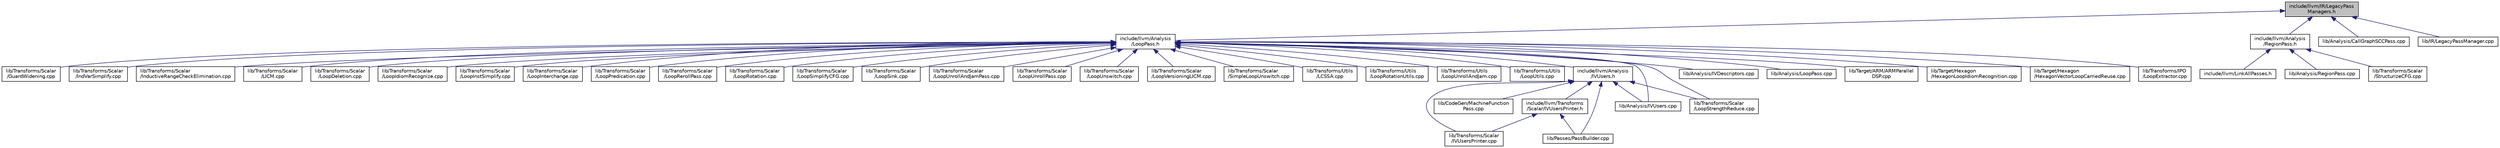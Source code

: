 digraph "include/llvm/IR/LegacyPassManagers.h"
{
 // LATEX_PDF_SIZE
  bgcolor="transparent";
  edge [fontname="Helvetica",fontsize="10",labelfontname="Helvetica",labelfontsize="10"];
  node [fontname="Helvetica",fontsize="10",shape="box"];
  Node1 [label="include/llvm/IR/LegacyPass\lManagers.h",height=0.2,width=0.4,color="black", fillcolor="grey75", style="filled", fontcolor="black",tooltip=" "];
  Node1 -> Node2 [dir="back",color="midnightblue",fontsize="10",style="solid",fontname="Helvetica"];
  Node2 [label="include/llvm/Analysis\l/LoopPass.h",height=0.2,width=0.4,color="black",URL="$LoopPass_8h.html",tooltip=" "];
  Node2 -> Node3 [dir="back",color="midnightblue",fontsize="10",style="solid",fontname="Helvetica"];
  Node3 [label="include/llvm/Analysis\l/IVUsers.h",height=0.2,width=0.4,color="black",URL="$IVUsers_8h.html",tooltip=" "];
  Node3 -> Node4 [dir="back",color="midnightblue",fontsize="10",style="solid",fontname="Helvetica"];
  Node4 [label="include/llvm/Transforms\l/Scalar/IVUsersPrinter.h",height=0.2,width=0.4,color="black",URL="$IVUsersPrinter_8h.html",tooltip=" "];
  Node4 -> Node5 [dir="back",color="midnightblue",fontsize="10",style="solid",fontname="Helvetica"];
  Node5 [label="lib/Passes/PassBuilder.cpp",height=0.2,width=0.4,color="black",URL="$PassBuilder_8cpp.html",tooltip="This file provides the implementation of the PassBuilder based on our static pass registry as well as..."];
  Node4 -> Node6 [dir="back",color="midnightblue",fontsize="10",style="solid",fontname="Helvetica"];
  Node6 [label="lib/Transforms/Scalar\l/IVUsersPrinter.cpp",height=0.2,width=0.4,color="black",URL="$IVUsersPrinter_8cpp.html",tooltip=" "];
  Node3 -> Node7 [dir="back",color="midnightblue",fontsize="10",style="solid",fontname="Helvetica"];
  Node7 [label="lib/Analysis/IVUsers.cpp",height=0.2,width=0.4,color="black",URL="$IVUsers_8cpp.html",tooltip=" "];
  Node3 -> Node8 [dir="back",color="midnightblue",fontsize="10",style="solid",fontname="Helvetica"];
  Node8 [label="lib/CodeGen/MachineFunction\lPass.cpp",height=0.2,width=0.4,color="black",URL="$MachineFunctionPass_8cpp.html",tooltip=" "];
  Node3 -> Node5 [dir="back",color="midnightblue",fontsize="10",style="solid",fontname="Helvetica"];
  Node3 -> Node6 [dir="back",color="midnightblue",fontsize="10",style="solid",fontname="Helvetica"];
  Node3 -> Node9 [dir="back",color="midnightblue",fontsize="10",style="solid",fontname="Helvetica"];
  Node9 [label="lib/Transforms/Scalar\l/LoopStrengthReduce.cpp",height=0.2,width=0.4,color="black",URL="$LoopStrengthReduce_8cpp.html",tooltip=" "];
  Node2 -> Node10 [dir="back",color="midnightblue",fontsize="10",style="solid",fontname="Helvetica"];
  Node10 [label="lib/Analysis/IVDescriptors.cpp",height=0.2,width=0.4,color="black",URL="$IVDescriptors_8cpp.html",tooltip=" "];
  Node2 -> Node7 [dir="back",color="midnightblue",fontsize="10",style="solid",fontname="Helvetica"];
  Node2 -> Node11 [dir="back",color="midnightblue",fontsize="10",style="solid",fontname="Helvetica"];
  Node11 [label="lib/Analysis/LoopPass.cpp",height=0.2,width=0.4,color="black",URL="$LoopPass_8cpp.html",tooltip=" "];
  Node2 -> Node12 [dir="back",color="midnightblue",fontsize="10",style="solid",fontname="Helvetica"];
  Node12 [label="lib/Target/ARM/ARMParallel\lDSP.cpp",height=0.2,width=0.4,color="black",URL="$ARMParallelDSP_8cpp.html",tooltip="Armv6 introduced instructions to perform 32-bit SIMD operations."];
  Node2 -> Node13 [dir="back",color="midnightblue",fontsize="10",style="solid",fontname="Helvetica"];
  Node13 [label="lib/Target/Hexagon\l/HexagonLoopIdiomRecognition.cpp",height=0.2,width=0.4,color="black",URL="$HexagonLoopIdiomRecognition_8cpp.html",tooltip=" "];
  Node2 -> Node14 [dir="back",color="midnightblue",fontsize="10",style="solid",fontname="Helvetica"];
  Node14 [label="lib/Target/Hexagon\l/HexagonVectorLoopCarriedReuse.cpp",height=0.2,width=0.4,color="black",URL="$HexagonVectorLoopCarriedReuse_8cpp.html",tooltip=" "];
  Node2 -> Node15 [dir="back",color="midnightblue",fontsize="10",style="solid",fontname="Helvetica"];
  Node15 [label="lib/Transforms/IPO\l/LoopExtractor.cpp",height=0.2,width=0.4,color="black",URL="$LoopExtractor_8cpp.html",tooltip=" "];
  Node2 -> Node16 [dir="back",color="midnightblue",fontsize="10",style="solid",fontname="Helvetica"];
  Node16 [label="lib/Transforms/Scalar\l/GuardWidening.cpp",height=0.2,width=0.4,color="black",URL="$GuardWidening_8cpp.html",tooltip=" "];
  Node2 -> Node17 [dir="back",color="midnightblue",fontsize="10",style="solid",fontname="Helvetica"];
  Node17 [label="lib/Transforms/Scalar\l/IndVarSimplify.cpp",height=0.2,width=0.4,color="black",URL="$IndVarSimplify_8cpp.html",tooltip=" "];
  Node2 -> Node18 [dir="back",color="midnightblue",fontsize="10",style="solid",fontname="Helvetica"];
  Node18 [label="lib/Transforms/Scalar\l/InductiveRangeCheckElimination.cpp",height=0.2,width=0.4,color="black",URL="$InductiveRangeCheckElimination_8cpp.html",tooltip=" "];
  Node2 -> Node19 [dir="back",color="midnightblue",fontsize="10",style="solid",fontname="Helvetica"];
  Node19 [label="lib/Transforms/Scalar\l/LICM.cpp",height=0.2,width=0.4,color="black",URL="$LICM_8cpp.html",tooltip=" "];
  Node2 -> Node20 [dir="back",color="midnightblue",fontsize="10",style="solid",fontname="Helvetica"];
  Node20 [label="lib/Transforms/Scalar\l/LoopDeletion.cpp",height=0.2,width=0.4,color="black",URL="$LoopDeletion_8cpp.html",tooltip=" "];
  Node2 -> Node21 [dir="back",color="midnightblue",fontsize="10",style="solid",fontname="Helvetica"];
  Node21 [label="lib/Transforms/Scalar\l/LoopIdiomRecognize.cpp",height=0.2,width=0.4,color="black",URL="$LoopIdiomRecognize_8cpp.html",tooltip=" "];
  Node2 -> Node22 [dir="back",color="midnightblue",fontsize="10",style="solid",fontname="Helvetica"];
  Node22 [label="lib/Transforms/Scalar\l/LoopInstSimplify.cpp",height=0.2,width=0.4,color="black",URL="$LoopInstSimplify_8cpp.html",tooltip=" "];
  Node2 -> Node23 [dir="back",color="midnightblue",fontsize="10",style="solid",fontname="Helvetica"];
  Node23 [label="lib/Transforms/Scalar\l/LoopInterchange.cpp",height=0.2,width=0.4,color="black",URL="$LoopInterchange_8cpp.html",tooltip=" "];
  Node2 -> Node24 [dir="back",color="midnightblue",fontsize="10",style="solid",fontname="Helvetica"];
  Node24 [label="lib/Transforms/Scalar\l/LoopPredication.cpp",height=0.2,width=0.4,color="black",URL="$LoopPredication_8cpp.html",tooltip=" "];
  Node2 -> Node25 [dir="back",color="midnightblue",fontsize="10",style="solid",fontname="Helvetica"];
  Node25 [label="lib/Transforms/Scalar\l/LoopRerollPass.cpp",height=0.2,width=0.4,color="black",URL="$LoopRerollPass_8cpp.html",tooltip=" "];
  Node2 -> Node26 [dir="back",color="midnightblue",fontsize="10",style="solid",fontname="Helvetica"];
  Node26 [label="lib/Transforms/Scalar\l/LoopRotation.cpp",height=0.2,width=0.4,color="black",URL="$LoopRotation_8cpp.html",tooltip=" "];
  Node2 -> Node27 [dir="back",color="midnightblue",fontsize="10",style="solid",fontname="Helvetica"];
  Node27 [label="lib/Transforms/Scalar\l/LoopSimplifyCFG.cpp",height=0.2,width=0.4,color="black",URL="$LoopSimplifyCFG_8cpp.html",tooltip=" "];
  Node2 -> Node28 [dir="back",color="midnightblue",fontsize="10",style="solid",fontname="Helvetica"];
  Node28 [label="lib/Transforms/Scalar\l/LoopSink.cpp",height=0.2,width=0.4,color="black",URL="$LoopSink_8cpp.html",tooltip=" "];
  Node2 -> Node9 [dir="back",color="midnightblue",fontsize="10",style="solid",fontname="Helvetica"];
  Node2 -> Node29 [dir="back",color="midnightblue",fontsize="10",style="solid",fontname="Helvetica"];
  Node29 [label="lib/Transforms/Scalar\l/LoopUnrollAndJamPass.cpp",height=0.2,width=0.4,color="black",URL="$LoopUnrollAndJamPass_8cpp.html",tooltip=" "];
  Node2 -> Node30 [dir="back",color="midnightblue",fontsize="10",style="solid",fontname="Helvetica"];
  Node30 [label="lib/Transforms/Scalar\l/LoopUnrollPass.cpp",height=0.2,width=0.4,color="black",URL="$LoopUnrollPass_8cpp.html",tooltip=" "];
  Node2 -> Node31 [dir="back",color="midnightblue",fontsize="10",style="solid",fontname="Helvetica"];
  Node31 [label="lib/Transforms/Scalar\l/LoopUnswitch.cpp",height=0.2,width=0.4,color="black",URL="$LoopUnswitch_8cpp.html",tooltip=" "];
  Node2 -> Node32 [dir="back",color="midnightblue",fontsize="10",style="solid",fontname="Helvetica"];
  Node32 [label="lib/Transforms/Scalar\l/LoopVersioningLICM.cpp",height=0.2,width=0.4,color="black",URL="$LoopVersioningLICM_8cpp.html",tooltip=" "];
  Node2 -> Node33 [dir="back",color="midnightblue",fontsize="10",style="solid",fontname="Helvetica"];
  Node33 [label="lib/Transforms/Scalar\l/SimpleLoopUnswitch.cpp",height=0.2,width=0.4,color="black",URL="$SimpleLoopUnswitch_8cpp.html",tooltip=" "];
  Node2 -> Node34 [dir="back",color="midnightblue",fontsize="10",style="solid",fontname="Helvetica"];
  Node34 [label="lib/Transforms/Utils\l/LCSSA.cpp",height=0.2,width=0.4,color="black",URL="$LCSSA_8cpp.html",tooltip=" "];
  Node2 -> Node35 [dir="back",color="midnightblue",fontsize="10",style="solid",fontname="Helvetica"];
  Node35 [label="lib/Transforms/Utils\l/LoopRotationUtils.cpp",height=0.2,width=0.4,color="black",URL="$LoopRotationUtils_8cpp.html",tooltip=" "];
  Node2 -> Node36 [dir="back",color="midnightblue",fontsize="10",style="solid",fontname="Helvetica"];
  Node36 [label="lib/Transforms/Utils\l/LoopUnrollAndJam.cpp",height=0.2,width=0.4,color="black",URL="$LoopUnrollAndJam_8cpp.html",tooltip=" "];
  Node2 -> Node37 [dir="back",color="midnightblue",fontsize="10",style="solid",fontname="Helvetica"];
  Node37 [label="lib/Transforms/Utils\l/LoopUtils.cpp",height=0.2,width=0.4,color="black",URL="$LoopUtils_8cpp.html",tooltip=" "];
  Node1 -> Node38 [dir="back",color="midnightblue",fontsize="10",style="solid",fontname="Helvetica"];
  Node38 [label="include/llvm/Analysis\l/RegionPass.h",height=0.2,width=0.4,color="black",URL="$RegionPass_8h.html",tooltip=" "];
  Node38 -> Node39 [dir="back",color="midnightblue",fontsize="10",style="solid",fontname="Helvetica"];
  Node39 [label="include/llvm/LinkAllPasses.h",height=0.2,width=0.4,color="black",URL="$LinkAllPasses_8h.html",tooltip=" "];
  Node38 -> Node40 [dir="back",color="midnightblue",fontsize="10",style="solid",fontname="Helvetica"];
  Node40 [label="lib/Analysis/RegionPass.cpp",height=0.2,width=0.4,color="black",URL="$RegionPass_8cpp.html",tooltip=" "];
  Node38 -> Node41 [dir="back",color="midnightblue",fontsize="10",style="solid",fontname="Helvetica"];
  Node41 [label="lib/Transforms/Scalar\l/StructurizeCFG.cpp",height=0.2,width=0.4,color="black",URL="$StructurizeCFG_8cpp.html",tooltip=" "];
  Node1 -> Node42 [dir="back",color="midnightblue",fontsize="10",style="solid",fontname="Helvetica"];
  Node42 [label="lib/Analysis/CallGraphSCCPass.cpp",height=0.2,width=0.4,color="black",URL="$CallGraphSCCPass_8cpp.html",tooltip=" "];
  Node1 -> Node43 [dir="back",color="midnightblue",fontsize="10",style="solid",fontname="Helvetica"];
  Node43 [label="lib/IR/LegacyPassManager.cpp",height=0.2,width=0.4,color="black",URL="$LegacyPassManager_8cpp.html",tooltip=" "];
}

